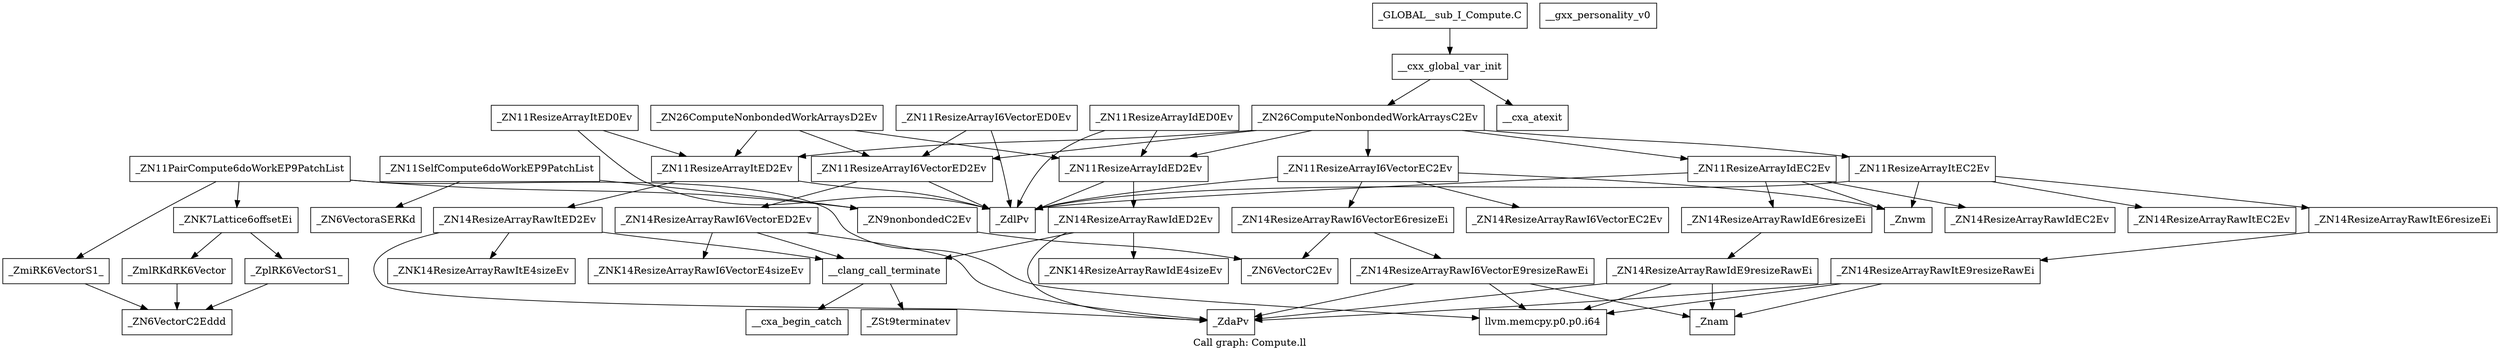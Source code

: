 digraph "Call graph: Compute.ll" {
	label="Call graph: Compute.ll";

	Node0x55701b822d40 [shape=record,label="{__cxx_global_var_init}"];
	Node0x55701b822d40 -> Node0x55701b823800;
	Node0x55701b822d40 -> Node0x55701b86fa60;
	Node0x55701b823800 [shape=record,label="{_ZN26ComputeNonbondedWorkArraysC2Ev}"];
	Node0x55701b823800 -> Node0x55701b866030;
	Node0x55701b823800 -> Node0x55701b865fa0;
	Node0x55701b823800 -> Node0x55701b88e190;
	Node0x55701b823800 -> Node0x55701b86e2b0;
	Node0x55701b823800 -> Node0x55701b88e430;
	Node0x55701b823800 -> Node0x55701b863e70;
	Node0x55701b86f9d0 [shape=record,label="{_ZN26ComputeNonbondedWorkArraysD2Ev}"];
	Node0x55701b86f9d0 -> Node0x55701b88e430;
	Node0x55701b86f9d0 -> Node0x55701b88e190;
	Node0x55701b86f9d0 -> Node0x55701b86e2b0;
	Node0x55701b86fa60 [shape=record,label="{__cxa_atexit}"];
	Node0x55701b82d9e0 [shape=record,label="{_ZN11SelfCompute6doWorkEP9PatchList}"];
	Node0x55701b82d9e0 -> Node0x55701b82d140;
	Node0x55701b82d9e0 -> Node0x55701b82a890;
	Node0x55701b894580 [shape=record,label="{llvm.memcpy.p0.p0.i64}"];
	Node0x55701b866030 [shape=record,label="{_ZN11ResizeArrayItEC2Ev}"];
	Node0x55701b866030 -> Node0x55701b82e860;
	Node0x55701b866030 -> Node0x55701b82efa0;
	Node0x55701b866030 -> Node0x55701b82fd00;
	Node0x55701b866030 -> Node0x55701b830440;
	Node0x55701b82d140 [shape=record,label="{_ZN9nonbondedC2Ev}"];
	Node0x55701b82d140 -> Node0x55701b894350;
	Node0x55701b82a890 [shape=record,label="{_ZN6VectoraSERKd}"];
	Node0x55701b8943d0 [shape=record,label="{_ZN11PairCompute6doWorkEP9PatchList}"];
	Node0x55701b8943d0 -> Node0x55701b82d140;
	Node0x55701b8943d0 -> Node0x55701b894480;
	Node0x55701b8943d0 -> Node0x55701b894500;
	Node0x55701b8943d0 -> Node0x55701b894580;
	Node0x55701b894500 [shape=record,label="{_ZmiRK6VectorS1_}"];
	Node0x55701b894500 -> Node0x55701b82a280;
	Node0x55701b894480 [shape=record,label="{_ZNK7Lattice6offsetEi}"];
	Node0x55701b894480 -> Node0x55701b82c3b0;
	Node0x55701b894480 -> Node0x55701b82e120;
	Node0x55701b839830 [shape=record,label="{_ZN11ResizeArrayI6VectorED0Ev}"];
	Node0x55701b839830 -> Node0x55701b88e430;
	Node0x55701b839830 -> Node0x55701b830440;
	Node0x55701b839430 [shape=record,label="{_ZN14ResizeArrayRawI6VectorE9resizeRawEi}"];
	Node0x55701b839430 -> Node0x55701b838a90;
	Node0x55701b839430 -> Node0x55701b894580;
	Node0x55701b839430 -> Node0x55701b839030;
	Node0x55701b865fa0 [shape=record,label="{_ZN11ResizeArrayIdEC2Ev}"];
	Node0x55701b865fa0 -> Node0x55701b82e860;
	Node0x55701b865fa0 -> Node0x55701b830c70;
	Node0x55701b865fa0 -> Node0x55701b8360e0;
	Node0x55701b865fa0 -> Node0x55701b830440;
	Node0x55701b8363e0 [shape=record,label="{__gxx_personality_v0}"];
	Node0x55701b863e70 [shape=record,label="{_ZN11ResizeArrayI6VectorEC2Ev}"];
	Node0x55701b863e70 -> Node0x55701b82e860;
	Node0x55701b863e70 -> Node0x55701b836860;
	Node0x55701b863e70 -> Node0x55701b836b60;
	Node0x55701b863e70 -> Node0x55701b830440;
	Node0x55701b88e430 [shape=record,label="{_ZN11ResizeArrayI6VectorED2Ev}"];
	Node0x55701b88e430 -> Node0x55701b836e60;
	Node0x55701b88e430 -> Node0x55701b830440;
	Node0x55701b88e190 [shape=record,label="{_ZN11ResizeArrayItED2Ev}"];
	Node0x55701b88e190 -> Node0x55701b837160;
	Node0x55701b88e190 -> Node0x55701b830440;
	Node0x55701b86e2b0 [shape=record,label="{_ZN11ResizeArrayIdED2Ev}"];
	Node0x55701b86e2b0 -> Node0x55701b837570;
	Node0x55701b86e2b0 -> Node0x55701b830440;
	Node0x55701b82e860 [shape=record,label="{_Znwm}"];
	Node0x55701b82efa0 [shape=record,label="{_ZN14ResizeArrayRawItEC2Ev}"];
	Node0x55701b830440 [shape=record,label="{_ZdlPv}"];
	Node0x55701b82fd00 [shape=record,label="{_ZN14ResizeArrayRawItE6resizeEi}"];
	Node0x55701b82fd00 -> Node0x55701b8379f0;
	Node0x55701b838490 [shape=record,label="{_ZN11ResizeArrayItED0Ev}"];
	Node0x55701b838490 -> Node0x55701b88e190;
	Node0x55701b838490 -> Node0x55701b830440;
	Node0x55701b8379f0 [shape=record,label="{_ZN14ResizeArrayRawItE9resizeRawEi}"];
	Node0x55701b8379f0 -> Node0x55701b838a90;
	Node0x55701b8379f0 -> Node0x55701b894580;
	Node0x55701b8379f0 -> Node0x55701b839030;
	Node0x55701b838a90 [shape=record,label="{_Znam}"];
	Node0x55701b839030 [shape=record,label="{_ZdaPv}"];
	Node0x55701b830c70 [shape=record,label="{_ZN14ResizeArrayRawIdEC2Ev}"];
	Node0x55701b8360e0 [shape=record,label="{_ZN14ResizeArrayRawIdE6resizeEi}"];
	Node0x55701b8360e0 -> Node0x55701b89adf0;
	Node0x55701b89aea0 [shape=record,label="{_ZN11ResizeArrayIdED0Ev}"];
	Node0x55701b89aea0 -> Node0x55701b86e2b0;
	Node0x55701b89aea0 -> Node0x55701b830440;
	Node0x55701b89adf0 [shape=record,label="{_ZN14ResizeArrayRawIdE9resizeRawEi}"];
	Node0x55701b89adf0 -> Node0x55701b838a90;
	Node0x55701b89adf0 -> Node0x55701b894580;
	Node0x55701b89adf0 -> Node0x55701b839030;
	Node0x55701b836860 [shape=record,label="{_ZN14ResizeArrayRawI6VectorEC2Ev}"];
	Node0x55701b836b60 [shape=record,label="{_ZN14ResizeArrayRawI6VectorE6resizeEi}"];
	Node0x55701b836b60 -> Node0x55701b839430;
	Node0x55701b836b60 -> Node0x55701b894350;
	Node0x55701b894350 [shape=record,label="{_ZN6VectorC2Ev}"];
	Node0x55701b836e60 [shape=record,label="{_ZN14ResizeArrayRawI6VectorED2Ev}"];
	Node0x55701b836e60 -> Node0x55701b89a8b0;
	Node0x55701b836e60 -> Node0x55701b839030;
	Node0x55701b836e60 -> Node0x55701b89a930;
	Node0x55701b89a8b0 [shape=record,label="{_ZNK14ResizeArrayRawI6VectorE4sizeEv}"];
	Node0x55701b89a930 [shape=record,label="{__clang_call_terminate}"];
	Node0x55701b89a930 -> Node0x55701b89aa60;
	Node0x55701b89a930 -> Node0x55701b89aae0;
	Node0x55701b89aa60 [shape=record,label="{__cxa_begin_catch}"];
	Node0x55701b89aae0 [shape=record,label="{_ZSt9terminatev}"];
	Node0x55701b837160 [shape=record,label="{_ZN14ResizeArrayRawItED2Ev}"];
	Node0x55701b837160 -> Node0x55701b89ab90;
	Node0x55701b837160 -> Node0x55701b839030;
	Node0x55701b837160 -> Node0x55701b89a930;
	Node0x55701b89ab90 [shape=record,label="{_ZNK14ResizeArrayRawItE4sizeEv}"];
	Node0x55701b837570 [shape=record,label="{_ZN14ResizeArrayRawIdED2Ev}"];
	Node0x55701b837570 -> Node0x55701b839c30;
	Node0x55701b837570 -> Node0x55701b839030;
	Node0x55701b837570 -> Node0x55701b89a930;
	Node0x55701b839c30 [shape=record,label="{_ZNK14ResizeArrayRawIdE4sizeEv}"];
	Node0x55701b82a280 [shape=record,label="{_ZN6VectorC2Eddd}"];
	Node0x55701b82e120 [shape=record,label="{_ZplRK6VectorS1_}"];
	Node0x55701b82e120 -> Node0x55701b82a280;
	Node0x55701b82c3b0 [shape=record,label="{_ZmlRKdRK6Vector}"];
	Node0x55701b82c3b0 -> Node0x55701b82a280;
	Node0x55701b83a220 [shape=record,label="{_GLOBAL__sub_I_Compute.C}"];
	Node0x55701b83a220 -> Node0x55701b822d40;
}

